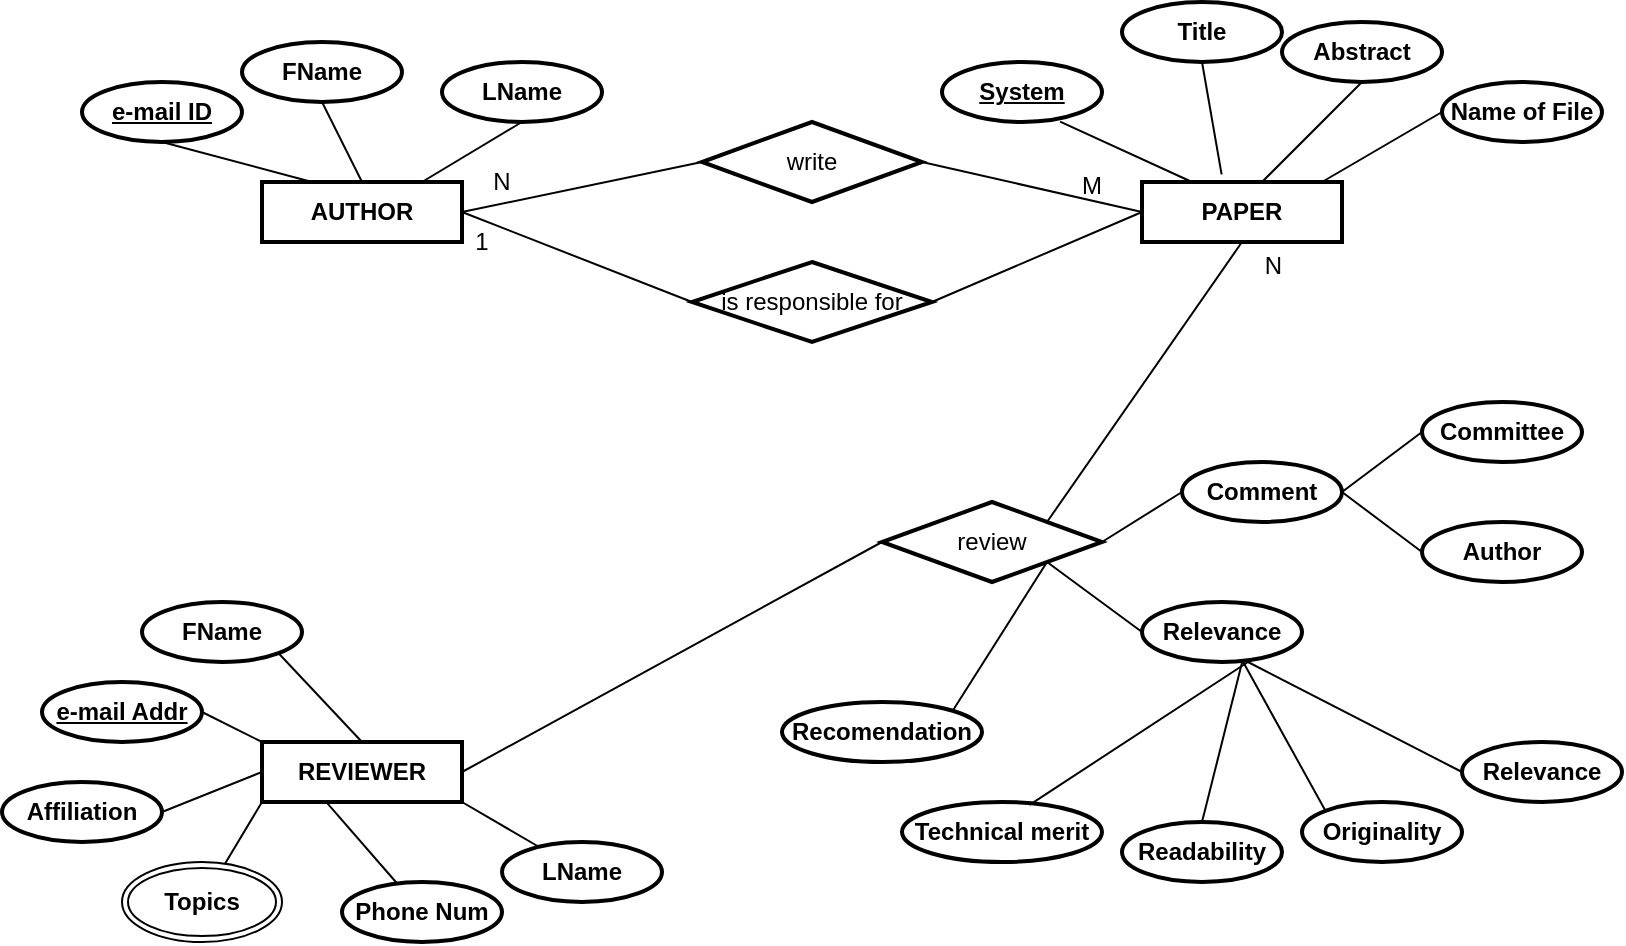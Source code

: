 <mxfile version="14.4.3" type="github">
  <diagram id="h-ZbI1VZD0IIb12Uuh02" name="Page-1">
    <mxGraphModel dx="2105" dy="556" grid="1" gridSize="10" guides="1" tooltips="1" connect="1" arrows="1" fold="1" page="1" pageScale="1" pageWidth="827" pageHeight="1169" math="0" shadow="0">
      <root>
        <mxCell id="0" />
        <mxCell id="1" parent="0" />
        <mxCell id="6kdXOR3zzFCH5OW1rTOD-1" value="AUTHOR" style="rounded=0;whiteSpace=wrap;html=1;fontStyle=1;strokeWidth=2;" parent="1" vertex="1">
          <mxGeometry x="120" y="130" width="100" height="30" as="geometry" />
        </mxCell>
        <mxCell id="6kdXOR3zzFCH5OW1rTOD-3" value="REVIEWER" style="rounded=0;whiteSpace=wrap;html=1;fontStyle=1;strokeWidth=2;" parent="1" vertex="1">
          <mxGeometry x="120" y="410" width="100" height="30" as="geometry" />
        </mxCell>
        <mxCell id="6kdXOR3zzFCH5OW1rTOD-4" value="PAPER" style="rounded=0;whiteSpace=wrap;html=1;fontStyle=1;strokeWidth=2;" parent="1" vertex="1">
          <mxGeometry x="560" y="130" width="100" height="30" as="geometry" />
        </mxCell>
        <mxCell id="6kdXOR3zzFCH5OW1rTOD-5" value="&lt;u&gt;e-mail ID&lt;/u&gt;" style="ellipse;whiteSpace=wrap;html=1;strokeWidth=2;fontStyle=1" parent="1" vertex="1">
          <mxGeometry x="30" y="80" width="80" height="30" as="geometry" />
        </mxCell>
        <mxCell id="6kdXOR3zzFCH5OW1rTOD-6" value="&lt;span&gt;FName&lt;/span&gt;" style="ellipse;whiteSpace=wrap;html=1;strokeWidth=2;fontStyle=1" parent="1" vertex="1">
          <mxGeometry x="110" y="60" width="80" height="30" as="geometry" />
        </mxCell>
        <mxCell id="6kdXOR3zzFCH5OW1rTOD-7" value="&lt;span&gt;LName&lt;/span&gt;" style="ellipse;whiteSpace=wrap;html=1;strokeWidth=2;fontStyle=1" parent="1" vertex="1">
          <mxGeometry x="210" y="70" width="80" height="30" as="geometry" />
        </mxCell>
        <mxCell id="6kdXOR3zzFCH5OW1rTOD-8" value="System" style="ellipse;whiteSpace=wrap;html=1;strokeWidth=2;fontStyle=5" parent="1" vertex="1">
          <mxGeometry x="460" y="70" width="80" height="30" as="geometry" />
        </mxCell>
        <mxCell id="6kdXOR3zzFCH5OW1rTOD-9" value="&lt;span&gt;Title&lt;/span&gt;" style="ellipse;whiteSpace=wrap;html=1;strokeWidth=2;fontStyle=1" parent="1" vertex="1">
          <mxGeometry x="550" y="40" width="80" height="30" as="geometry" />
        </mxCell>
        <mxCell id="6kdXOR3zzFCH5OW1rTOD-10" value="&lt;span&gt;Abstract&lt;/span&gt;" style="ellipse;whiteSpace=wrap;html=1;strokeWidth=2;fontStyle=1" parent="1" vertex="1">
          <mxGeometry x="630" y="50" width="80" height="30" as="geometry" />
        </mxCell>
        <mxCell id="6kdXOR3zzFCH5OW1rTOD-11" value="&lt;span&gt;Name of File&lt;/span&gt;" style="ellipse;whiteSpace=wrap;html=1;strokeWidth=2;fontStyle=1" parent="1" vertex="1">
          <mxGeometry x="710" y="80" width="80" height="30" as="geometry" />
        </mxCell>
        <mxCell id="6kdXOR3zzFCH5OW1rTOD-12" value="&lt;u&gt;e-mail Addr&lt;/u&gt;" style="ellipse;whiteSpace=wrap;html=1;strokeWidth=2;fontStyle=1" parent="1" vertex="1">
          <mxGeometry x="10" y="380" width="80" height="30" as="geometry" />
        </mxCell>
        <mxCell id="6kdXOR3zzFCH5OW1rTOD-13" value="&lt;span&gt;FName&lt;/span&gt;" style="ellipse;whiteSpace=wrap;html=1;strokeWidth=2;fontStyle=1" parent="1" vertex="1">
          <mxGeometry x="60" y="340" width="80" height="30" as="geometry" />
        </mxCell>
        <mxCell id="6kdXOR3zzFCH5OW1rTOD-14" value="&lt;span&gt;LName&lt;/span&gt;" style="ellipse;whiteSpace=wrap;html=1;strokeWidth=2;fontStyle=1" parent="1" vertex="1">
          <mxGeometry x="240" y="460" width="80" height="30" as="geometry" />
        </mxCell>
        <mxCell id="6kdXOR3zzFCH5OW1rTOD-15" value="&lt;span&gt;Phone Num&lt;/span&gt;" style="ellipse;whiteSpace=wrap;html=1;strokeWidth=2;fontStyle=1" parent="1" vertex="1">
          <mxGeometry x="160" y="480" width="80" height="30" as="geometry" />
        </mxCell>
        <mxCell id="6kdXOR3zzFCH5OW1rTOD-17" value="&lt;span&gt;Affiliation&lt;/span&gt;" style="ellipse;whiteSpace=wrap;html=1;strokeWidth=2;fontStyle=1" parent="1" vertex="1">
          <mxGeometry x="-10" y="430" width="80" height="30" as="geometry" />
        </mxCell>
        <mxCell id="6kdXOR3zzFCH5OW1rTOD-18" value="write" style="shape=rhombus;perimeter=rhombusPerimeter;whiteSpace=wrap;html=1;align=center;strokeWidth=2;" parent="1" vertex="1">
          <mxGeometry x="340" y="100" width="110" height="40" as="geometry" />
        </mxCell>
        <mxCell id="6kdXOR3zzFCH5OW1rTOD-23" value="&lt;span&gt;Relevance&lt;/span&gt;" style="ellipse;whiteSpace=wrap;html=1;strokeWidth=2;fontStyle=1" parent="1" vertex="1">
          <mxGeometry x="720" y="410" width="80" height="30" as="geometry" />
        </mxCell>
        <mxCell id="6kdXOR3zzFCH5OW1rTOD-24" value="&lt;span&gt;Technical merit&lt;/span&gt;" style="ellipse;whiteSpace=wrap;html=1;strokeWidth=2;fontStyle=1" parent="1" vertex="1">
          <mxGeometry x="440" y="440" width="100" height="30" as="geometry" />
        </mxCell>
        <mxCell id="6kdXOR3zzFCH5OW1rTOD-25" value="&lt;span&gt;Originality&lt;/span&gt;" style="ellipse;whiteSpace=wrap;html=1;strokeWidth=2;fontStyle=1" parent="1" vertex="1">
          <mxGeometry x="640" y="440" width="80" height="30" as="geometry" />
        </mxCell>
        <mxCell id="6kdXOR3zzFCH5OW1rTOD-26" value="Readability" style="ellipse;whiteSpace=wrap;html=1;strokeWidth=2;fontStyle=1" parent="1" vertex="1">
          <mxGeometry x="550" y="450" width="80" height="30" as="geometry" />
        </mxCell>
        <mxCell id="6kdXOR3zzFCH5OW1rTOD-27" value="&lt;span&gt;Recomendation&lt;/span&gt;" style="ellipse;whiteSpace=wrap;html=1;strokeWidth=2;fontStyle=1" parent="1" vertex="1">
          <mxGeometry x="380" y="390" width="100" height="30" as="geometry" />
        </mxCell>
        <mxCell id="6kdXOR3zzFCH5OW1rTOD-30" value="" style="endArrow=none;html=1;rounded=0;exitX=0.25;exitY=0;exitDx=0;exitDy=0;entryX=0.5;entryY=1;entryDx=0;entryDy=0;" parent="1" source="6kdXOR3zzFCH5OW1rTOD-1" target="6kdXOR3zzFCH5OW1rTOD-5" edge="1">
          <mxGeometry relative="1" as="geometry">
            <mxPoint x="450" y="290" as="sourcePoint" />
            <mxPoint x="610" y="290" as="targetPoint" />
          </mxGeometry>
        </mxCell>
        <mxCell id="6kdXOR3zzFCH5OW1rTOD-31" value="" style="endArrow=none;html=1;rounded=0;exitX=0.5;exitY=1;exitDx=0;exitDy=0;entryX=0.5;entryY=0;entryDx=0;entryDy=0;" parent="1" source="6kdXOR3zzFCH5OW1rTOD-6" target="6kdXOR3zzFCH5OW1rTOD-1" edge="1">
          <mxGeometry relative="1" as="geometry">
            <mxPoint x="155" y="140" as="sourcePoint" />
            <mxPoint x="80" y="120" as="targetPoint" />
          </mxGeometry>
        </mxCell>
        <mxCell id="6kdXOR3zzFCH5OW1rTOD-32" value="" style="endArrow=none;html=1;rounded=0;exitX=0.5;exitY=1;exitDx=0;exitDy=0;" parent="1" source="6kdXOR3zzFCH5OW1rTOD-7" edge="1">
          <mxGeometry relative="1" as="geometry">
            <mxPoint x="160" y="100" as="sourcePoint" />
            <mxPoint x="200" y="130" as="targetPoint" />
          </mxGeometry>
        </mxCell>
        <mxCell id="6kdXOR3zzFCH5OW1rTOD-33" value="" style="endArrow=none;html=1;rounded=0;exitX=0.738;exitY=0.993;exitDx=0;exitDy=0;exitPerimeter=0;entryX=0.25;entryY=0;entryDx=0;entryDy=0;" parent="1" source="6kdXOR3zzFCH5OW1rTOD-8" target="6kdXOR3zzFCH5OW1rTOD-4" edge="1">
          <mxGeometry relative="1" as="geometry">
            <mxPoint x="260" y="110" as="sourcePoint" />
            <mxPoint x="210" y="140" as="targetPoint" />
          </mxGeometry>
        </mxCell>
        <mxCell id="6kdXOR3zzFCH5OW1rTOD-34" value="" style="endArrow=none;html=1;rounded=0;exitX=0.5;exitY=1;exitDx=0;exitDy=0;entryX=0.398;entryY=-0.127;entryDx=0;entryDy=0;entryPerimeter=0;" parent="1" source="6kdXOR3zzFCH5OW1rTOD-9" target="6kdXOR3zzFCH5OW1rTOD-4" edge="1">
          <mxGeometry relative="1" as="geometry">
            <mxPoint x="529.04" y="109.79" as="sourcePoint" />
            <mxPoint x="595" y="140" as="targetPoint" />
          </mxGeometry>
        </mxCell>
        <mxCell id="6kdXOR3zzFCH5OW1rTOD-35" value="" style="endArrow=none;html=1;rounded=0;exitX=0.5;exitY=1;exitDx=0;exitDy=0;" parent="1" source="6kdXOR3zzFCH5OW1rTOD-10" edge="1">
          <mxGeometry relative="1" as="geometry">
            <mxPoint x="600" y="80" as="sourcePoint" />
            <mxPoint x="620" y="130" as="targetPoint" />
          </mxGeometry>
        </mxCell>
        <mxCell id="6kdXOR3zzFCH5OW1rTOD-36" value="" style="endArrow=none;html=1;rounded=0;exitX=0;exitY=0.5;exitDx=0;exitDy=0;" parent="1" source="6kdXOR3zzFCH5OW1rTOD-11" edge="1">
          <mxGeometry relative="1" as="geometry">
            <mxPoint x="680" y="90" as="sourcePoint" />
            <mxPoint x="650" y="130" as="targetPoint" />
          </mxGeometry>
        </mxCell>
        <mxCell id="6kdXOR3zzFCH5OW1rTOD-37" value="" style="endArrow=none;html=1;rounded=0;exitX=1;exitY=0;exitDx=0;exitDy=0;entryX=1;entryY=1;entryDx=0;entryDy=0;" parent="1" source="6kdXOR3zzFCH5OW1rTOD-27" target="6kdXOR3zzFCH5OW1rTOD-49" edge="1">
          <mxGeometry relative="1" as="geometry">
            <mxPoint x="640" y="-5" as="sourcePoint" />
            <mxPoint x="505" y="335" as="targetPoint" />
          </mxGeometry>
        </mxCell>
        <mxCell id="6kdXOR3zzFCH5OW1rTOD-38" value="" style="endArrow=none;html=1;rounded=0;exitX=0.5;exitY=0;exitDx=0;exitDy=0;entryX=0.628;entryY=0.98;entryDx=0;entryDy=0;entryPerimeter=0;" parent="1" source="6kdXOR3zzFCH5OW1rTOD-26" target="VIu-Pw8z5pyrRw0vq5jJ-4" edge="1">
          <mxGeometry relative="1" as="geometry">
            <mxPoint x="555.355" y="439.393" as="sourcePoint" />
            <mxPoint x="612.5" y="375" as="targetPoint" />
          </mxGeometry>
        </mxCell>
        <mxCell id="6kdXOR3zzFCH5OW1rTOD-39" value="" style="endArrow=none;html=1;rounded=0;exitX=0;exitY=0;exitDx=0;exitDy=0;entryX=0.628;entryY=0.98;entryDx=0;entryDy=0;entryPerimeter=0;" parent="1" source="6kdXOR3zzFCH5OW1rTOD-25" target="VIu-Pw8z5pyrRw0vq5jJ-4" edge="1">
          <mxGeometry relative="1" as="geometry">
            <mxPoint x="610" y="455" as="sourcePoint" />
            <mxPoint x="612.5" y="375" as="targetPoint" />
          </mxGeometry>
        </mxCell>
        <mxCell id="6kdXOR3zzFCH5OW1rTOD-40" value="" style="endArrow=none;html=1;rounded=0;exitX=0.638;exitY=0.047;exitDx=0;exitDy=0;exitPerimeter=0;" parent="1" source="6kdXOR3zzFCH5OW1rTOD-24" edge="1">
          <mxGeometry relative="1" as="geometry">
            <mxPoint x="671.716" y="459.393" as="sourcePoint" />
            <mxPoint x="613" y="370" as="targetPoint" />
          </mxGeometry>
        </mxCell>
        <mxCell id="6kdXOR3zzFCH5OW1rTOD-41" value="" style="endArrow=none;html=1;rounded=0;exitX=0;exitY=0.5;exitDx=0;exitDy=0;" parent="1" source="6kdXOR3zzFCH5OW1rTOD-23" edge="1">
          <mxGeometry relative="1" as="geometry">
            <mxPoint x="764.645" y="449.393" as="sourcePoint" />
            <mxPoint x="613" y="370" as="targetPoint" />
          </mxGeometry>
        </mxCell>
        <mxCell id="6kdXOR3zzFCH5OW1rTOD-42" value="" style="endArrow=none;html=1;rounded=0;exitX=1;exitY=1;exitDx=0;exitDy=0;entryX=0.5;entryY=0;entryDx=0;entryDy=0;" parent="1" source="6kdXOR3zzFCH5OW1rTOD-13" target="6kdXOR3zzFCH5OW1rTOD-3" edge="1">
          <mxGeometry relative="1" as="geometry">
            <mxPoint x="450" y="290" as="sourcePoint" />
            <mxPoint x="610" y="290" as="targetPoint" />
          </mxGeometry>
        </mxCell>
        <mxCell id="6kdXOR3zzFCH5OW1rTOD-43" value="" style="endArrow=none;html=1;rounded=0;exitX=1;exitY=0.5;exitDx=0;exitDy=0;entryX=0;entryY=0;entryDx=0;entryDy=0;" parent="1" source="6kdXOR3zzFCH5OW1rTOD-12" target="6kdXOR3zzFCH5OW1rTOD-3" edge="1">
          <mxGeometry relative="1" as="geometry">
            <mxPoint x="138.284" y="375.607" as="sourcePoint" />
            <mxPoint x="180" y="420" as="targetPoint" />
          </mxGeometry>
        </mxCell>
        <mxCell id="6kdXOR3zzFCH5OW1rTOD-44" value="" style="endArrow=none;html=1;rounded=0;exitX=1;exitY=0.5;exitDx=0;exitDy=0;entryX=0;entryY=0.5;entryDx=0;entryDy=0;" parent="1" source="6kdXOR3zzFCH5OW1rTOD-17" target="6kdXOR3zzFCH5OW1rTOD-3" edge="1">
          <mxGeometry relative="1" as="geometry">
            <mxPoint x="100" y="405" as="sourcePoint" />
            <mxPoint x="130" y="420" as="targetPoint" />
          </mxGeometry>
        </mxCell>
        <mxCell id="6kdXOR3zzFCH5OW1rTOD-45" value="" style="endArrow=none;html=1;rounded=0;entryX=0;entryY=1;entryDx=0;entryDy=0;" parent="1" source="VIu-Pw8z5pyrRw0vq5jJ-7" target="6kdXOR3zzFCH5OW1rTOD-3" edge="1">
          <mxGeometry relative="1" as="geometry">
            <mxPoint x="100" y="467" as="sourcePoint" />
            <mxPoint x="130" y="435" as="targetPoint" />
          </mxGeometry>
        </mxCell>
        <mxCell id="6kdXOR3zzFCH5OW1rTOD-46" value="" style="endArrow=none;html=1;rounded=0;entryX=0.326;entryY=1.02;entryDx=0;entryDy=0;entryPerimeter=0;" parent="1" source="6kdXOR3zzFCH5OW1rTOD-15" target="6kdXOR3zzFCH5OW1rTOD-3" edge="1">
          <mxGeometry relative="1" as="geometry">
            <mxPoint x="180" y="477" as="sourcePoint" />
            <mxPoint x="130" y="450" as="targetPoint" />
          </mxGeometry>
        </mxCell>
        <mxCell id="6kdXOR3zzFCH5OW1rTOD-47" value="" style="endArrow=none;html=1;rounded=0;entryX=1;entryY=1;entryDx=0;entryDy=0;" parent="1" source="6kdXOR3zzFCH5OW1rTOD-14" target="6kdXOR3zzFCH5OW1rTOD-3" edge="1">
          <mxGeometry relative="1" as="geometry">
            <mxPoint x="190" y="487" as="sourcePoint" />
            <mxPoint x="162.6" y="450.6" as="targetPoint" />
          </mxGeometry>
        </mxCell>
        <mxCell id="6kdXOR3zzFCH5OW1rTOD-48" value="" style="endArrow=none;html=1;rounded=0;entryX=1;entryY=0.5;entryDx=0;entryDy=0;exitX=0;exitY=0.5;exitDx=0;exitDy=0;" parent="1" source="6kdXOR3zzFCH5OW1rTOD-49" target="6kdXOR3zzFCH5OW1rTOD-3" edge="1">
          <mxGeometry relative="1" as="geometry">
            <mxPoint x="380" y="425" as="sourcePoint" />
            <mxPoint x="230" y="450" as="targetPoint" />
          </mxGeometry>
        </mxCell>
        <mxCell id="6kdXOR3zzFCH5OW1rTOD-49" value="review" style="shape=rhombus;perimeter=rhombusPerimeter;whiteSpace=wrap;html=1;align=center;strokeWidth=2;" parent="1" vertex="1">
          <mxGeometry x="430" y="290" width="110" height="40" as="geometry" />
        </mxCell>
        <mxCell id="6kdXOR3zzFCH5OW1rTOD-50" value="" style="endArrow=none;html=1;rounded=0;entryX=0.5;entryY=1;entryDx=0;entryDy=0;exitX=1;exitY=0;exitDx=0;exitDy=0;" parent="1" source="6kdXOR3zzFCH5OW1rTOD-49" target="6kdXOR3zzFCH5OW1rTOD-4" edge="1">
          <mxGeometry relative="1" as="geometry">
            <mxPoint x="390" y="435" as="sourcePoint" />
            <mxPoint x="230" y="435" as="targetPoint" />
          </mxGeometry>
        </mxCell>
        <mxCell id="6kdXOR3zzFCH5OW1rTOD-55" value="" style="endArrow=none;html=1;rounded=0;exitX=1;exitY=0.5;exitDx=0;exitDy=0;entryX=0;entryY=0.5;entryDx=0;entryDy=0;" parent="1" source="6kdXOR3zzFCH5OW1rTOD-1" target="6kdXOR3zzFCH5OW1rTOD-18" edge="1">
          <mxGeometry relative="1" as="geometry">
            <mxPoint x="450" y="290" as="sourcePoint" />
            <mxPoint x="610" y="290" as="targetPoint" />
          </mxGeometry>
        </mxCell>
        <mxCell id="6kdXOR3zzFCH5OW1rTOD-56" value="" style="endArrow=none;html=1;rounded=0;exitX=1;exitY=0.5;exitDx=0;exitDy=0;entryX=0;entryY=0.5;entryDx=0;entryDy=0;" parent="1" source="6kdXOR3zzFCH5OW1rTOD-18" target="6kdXOR3zzFCH5OW1rTOD-4" edge="1">
          <mxGeometry relative="1" as="geometry">
            <mxPoint x="230" y="155" as="sourcePoint" />
            <mxPoint x="350" y="155" as="targetPoint" />
          </mxGeometry>
        </mxCell>
        <mxCell id="6kdXOR3zzFCH5OW1rTOD-57" value="N" style="resizable=0;html=1;align=right;verticalAlign=bottom;" parent="1" connectable="0" vertex="1">
          <mxGeometry x="630.004" y="180.001" as="geometry" />
        </mxCell>
        <mxCell id="VIu-Pw8z5pyrRw0vq5jJ-1" value="is responsible for" style="shape=rhombus;perimeter=rhombusPerimeter;whiteSpace=wrap;html=1;align=center;strokeWidth=2;" parent="1" vertex="1">
          <mxGeometry x="335" y="170" width="120" height="40" as="geometry" />
        </mxCell>
        <mxCell id="VIu-Pw8z5pyrRw0vq5jJ-2" value="" style="endArrow=none;html=1;rounded=0;exitX=1;exitY=0.5;exitDx=0;exitDy=0;entryX=0;entryY=0.5;entryDx=0;entryDy=0;" parent="1" source="6kdXOR3zzFCH5OW1rTOD-1" target="VIu-Pw8z5pyrRw0vq5jJ-1" edge="1">
          <mxGeometry relative="1" as="geometry">
            <mxPoint x="230" y="155" as="sourcePoint" />
            <mxPoint x="330" y="190" as="targetPoint" />
          </mxGeometry>
        </mxCell>
        <mxCell id="VIu-Pw8z5pyrRw0vq5jJ-3" value="" style="endArrow=none;html=1;rounded=0;exitX=1;exitY=0.5;exitDx=0;exitDy=0;entryX=0;entryY=0.5;entryDx=0;entryDy=0;" parent="1" source="VIu-Pw8z5pyrRw0vq5jJ-1" target="6kdXOR3zzFCH5OW1rTOD-4" edge="1">
          <mxGeometry relative="1" as="geometry">
            <mxPoint x="230" y="155" as="sourcePoint" />
            <mxPoint x="560" y="150" as="targetPoint" />
          </mxGeometry>
        </mxCell>
        <mxCell id="VIu-Pw8z5pyrRw0vq5jJ-4" value="&lt;span&gt;Relevance&lt;/span&gt;" style="ellipse;whiteSpace=wrap;html=1;strokeWidth=2;fontStyle=1" parent="1" vertex="1">
          <mxGeometry x="560" y="340" width="80" height="30" as="geometry" />
        </mxCell>
        <mxCell id="VIu-Pw8z5pyrRw0vq5jJ-5" value="" style="endArrow=none;html=1;rounded=0;exitX=0;exitY=0.5;exitDx=0;exitDy=0;entryX=1;entryY=1;entryDx=0;entryDy=0;" parent="1" source="VIu-Pw8z5pyrRw0vq5jJ-4" target="6kdXOR3zzFCH5OW1rTOD-49" edge="1">
          <mxGeometry relative="1" as="geometry">
            <mxPoint x="475.355" y="404.393" as="sourcePoint" />
            <mxPoint x="522.5" y="330" as="targetPoint" />
          </mxGeometry>
        </mxCell>
        <mxCell id="VIu-Pw8z5pyrRw0vq5jJ-7" value="&lt;span style=&quot;font-weight: 700&quot;&gt;Topics&lt;/span&gt;" style="ellipse;shape=doubleEllipse;margin=3;whiteSpace=wrap;html=1;align=center;" parent="1" vertex="1">
          <mxGeometry x="50" y="470" width="80" height="40" as="geometry" />
        </mxCell>
        <mxCell id="VIu-Pw8z5pyrRw0vq5jJ-8" value="&lt;span&gt;Comment&lt;/span&gt;" style="ellipse;whiteSpace=wrap;html=1;strokeWidth=2;fontStyle=1" parent="1" vertex="1">
          <mxGeometry x="580" y="270" width="80" height="30" as="geometry" />
        </mxCell>
        <mxCell id="VIu-Pw8z5pyrRw0vq5jJ-9" value="&lt;span&gt;Author&lt;/span&gt;" style="ellipse;whiteSpace=wrap;html=1;strokeWidth=2;fontStyle=1" parent="1" vertex="1">
          <mxGeometry x="700" y="300" width="80" height="30" as="geometry" />
        </mxCell>
        <mxCell id="VIu-Pw8z5pyrRw0vq5jJ-10" value="&lt;span&gt;Committee&lt;/span&gt;" style="ellipse;whiteSpace=wrap;html=1;strokeWidth=2;fontStyle=1" parent="1" vertex="1">
          <mxGeometry x="700" y="240" width="80" height="30" as="geometry" />
        </mxCell>
        <mxCell id="VIu-Pw8z5pyrRw0vq5jJ-11" value="" style="endArrow=none;html=1;rounded=0;exitX=0;exitY=0.5;exitDx=0;exitDy=0;entryX=1;entryY=0.5;entryDx=0;entryDy=0;" parent="1" source="VIu-Pw8z5pyrRw0vq5jJ-8" target="6kdXOR3zzFCH5OW1rTOD-49" edge="1">
          <mxGeometry relative="1" as="geometry">
            <mxPoint x="570" y="365" as="sourcePoint" />
            <mxPoint x="522.5" y="330" as="targetPoint" />
          </mxGeometry>
        </mxCell>
        <mxCell id="VIu-Pw8z5pyrRw0vq5jJ-12" value="" style="endArrow=none;html=1;rounded=0;exitX=0;exitY=0.5;exitDx=0;exitDy=0;entryX=1;entryY=0.5;entryDx=0;entryDy=0;" parent="1" source="VIu-Pw8z5pyrRw0vq5jJ-10" target="VIu-Pw8z5pyrRw0vq5jJ-8" edge="1">
          <mxGeometry relative="1" as="geometry">
            <mxPoint x="590" y="295" as="sourcePoint" />
            <mxPoint x="550" y="320" as="targetPoint" />
          </mxGeometry>
        </mxCell>
        <mxCell id="VIu-Pw8z5pyrRw0vq5jJ-13" value="" style="endArrow=none;html=1;rounded=0;exitX=0;exitY=0.5;exitDx=0;exitDy=0;entryX=1;entryY=0.5;entryDx=0;entryDy=0;" parent="1" source="VIu-Pw8z5pyrRw0vq5jJ-9" target="VIu-Pw8z5pyrRw0vq5jJ-8" edge="1">
          <mxGeometry relative="1" as="geometry">
            <mxPoint x="710" y="265" as="sourcePoint" />
            <mxPoint x="670" y="295" as="targetPoint" />
          </mxGeometry>
        </mxCell>
        <mxCell id="VIu-Pw8z5pyrRw0vq5jJ-14" value="1" style="text;html=1;strokeColor=none;fillColor=none;align=center;verticalAlign=middle;whiteSpace=wrap;rounded=0;" parent="1" vertex="1">
          <mxGeometry x="210" y="150" width="40" height="20" as="geometry" />
        </mxCell>
        <mxCell id="VIu-Pw8z5pyrRw0vq5jJ-15" value="N" style="text;html=1;strokeColor=none;fillColor=none;align=center;verticalAlign=middle;whiteSpace=wrap;rounded=0;" parent="1" vertex="1">
          <mxGeometry x="220" y="120" width="40" height="20" as="geometry" />
        </mxCell>
        <mxCell id="VIu-Pw8z5pyrRw0vq5jJ-16" value="M" style="resizable=0;html=1;align=right;verticalAlign=bottom;" parent="1" connectable="0" vertex="1">
          <mxGeometry x="540.004" y="140.001" as="geometry" />
        </mxCell>
      </root>
    </mxGraphModel>
  </diagram>
</mxfile>
